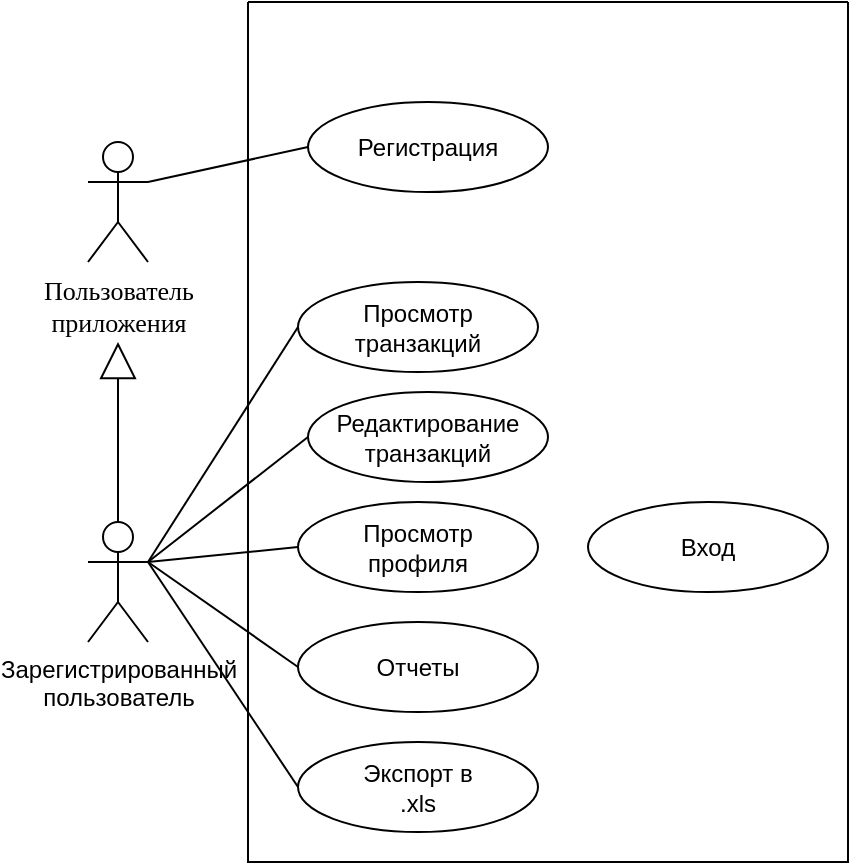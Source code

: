 <mxfile version="21.2.1" type="github">
  <diagram name="Страница 1" id="YThbuevqKSkSl-h7DCAL">
    <mxGraphModel dx="951" dy="568" grid="1" gridSize="10" guides="1" tooltips="1" connect="1" arrows="1" fold="1" page="1" pageScale="1" pageWidth="827" pageHeight="1169" math="0" shadow="0">
      <root>
        <mxCell id="0" />
        <mxCell id="1" parent="0" />
        <mxCell id="pkJhzEHzip6oLuLhZJ2v-1" value="&lt;font style=&quot;font-size: 13px;&quot; face=&quot;Times New Roman&quot;&gt;Пользователь &lt;br&gt;приложения&lt;/font&gt;" style="shape=umlActor;verticalLabelPosition=bottom;verticalAlign=top;html=1;outlineConnect=0;" vertex="1" parent="1">
          <mxGeometry x="150" y="110" width="30" height="60" as="geometry" />
        </mxCell>
        <mxCell id="pkJhzEHzip6oLuLhZJ2v-2" value="Зарегистрированный&lt;br&gt;пользователь" style="shape=umlActor;verticalLabelPosition=bottom;verticalAlign=top;html=1;outlineConnect=0;" vertex="1" parent="1">
          <mxGeometry x="150" y="300" width="30" height="60" as="geometry" />
        </mxCell>
        <mxCell id="pkJhzEHzip6oLuLhZJ2v-4" value="" style="endArrow=block;endSize=16;endFill=0;html=1;rounded=0;exitX=0.5;exitY=0;exitDx=0;exitDy=0;exitPerimeter=0;" edge="1" parent="1" source="pkJhzEHzip6oLuLhZJ2v-2">
          <mxGeometry y="20" width="160" relative="1" as="geometry">
            <mxPoint x="80" y="290" as="sourcePoint" />
            <mxPoint x="165" y="210" as="targetPoint" />
            <mxPoint as="offset" />
          </mxGeometry>
        </mxCell>
        <mxCell id="pkJhzEHzip6oLuLhZJ2v-5" value="" style="swimlane;startSize=0;" vertex="1" parent="1">
          <mxGeometry x="230" y="40" width="300" height="430" as="geometry" />
        </mxCell>
        <mxCell id="pkJhzEHzip6oLuLhZJ2v-7" value="Вход" style="ellipse;whiteSpace=wrap;html=1;" vertex="1" parent="pkJhzEHzip6oLuLhZJ2v-5">
          <mxGeometry x="170" y="250" width="120" height="45" as="geometry" />
        </mxCell>
        <mxCell id="pkJhzEHzip6oLuLhZJ2v-8" value="Просмотр транзакций" style="ellipse;whiteSpace=wrap;html=1;" vertex="1" parent="pkJhzEHzip6oLuLhZJ2v-5">
          <mxGeometry x="25" y="140" width="120" height="45" as="geometry" />
        </mxCell>
        <mxCell id="pkJhzEHzip6oLuLhZJ2v-9" value="Редактирование&lt;br&gt;транзакций" style="ellipse;whiteSpace=wrap;html=1;" vertex="1" parent="pkJhzEHzip6oLuLhZJ2v-5">
          <mxGeometry x="30" y="195" width="120" height="45" as="geometry" />
        </mxCell>
        <mxCell id="pkJhzEHzip6oLuLhZJ2v-10" value="Регистрация" style="ellipse;whiteSpace=wrap;html=1;" vertex="1" parent="pkJhzEHzip6oLuLhZJ2v-5">
          <mxGeometry x="30" y="50" width="120" height="45" as="geometry" />
        </mxCell>
        <mxCell id="pkJhzEHzip6oLuLhZJ2v-11" value="Просмотр&lt;br&gt;профиля" style="ellipse;whiteSpace=wrap;html=1;" vertex="1" parent="pkJhzEHzip6oLuLhZJ2v-5">
          <mxGeometry x="25" y="250" width="120" height="45" as="geometry" />
        </mxCell>
        <mxCell id="pkJhzEHzip6oLuLhZJ2v-13" value="Экспорт в&lt;br&gt;.xls" style="ellipse;whiteSpace=wrap;html=1;" vertex="1" parent="pkJhzEHzip6oLuLhZJ2v-5">
          <mxGeometry x="25" y="370" width="120" height="45" as="geometry" />
        </mxCell>
        <mxCell id="pkJhzEHzip6oLuLhZJ2v-12" value="Отчеты" style="ellipse;whiteSpace=wrap;html=1;" vertex="1" parent="pkJhzEHzip6oLuLhZJ2v-5">
          <mxGeometry x="25" y="310" width="120" height="45" as="geometry" />
        </mxCell>
        <mxCell id="pkJhzEHzip6oLuLhZJ2v-15" value="" style="endArrow=none;html=1;rounded=0;exitX=1;exitY=0.333;exitDx=0;exitDy=0;exitPerimeter=0;entryX=0;entryY=0.5;entryDx=0;entryDy=0;" edge="1" parent="1" source="pkJhzEHzip6oLuLhZJ2v-1" target="pkJhzEHzip6oLuLhZJ2v-10">
          <mxGeometry width="50" height="50" relative="1" as="geometry">
            <mxPoint x="340" y="320" as="sourcePoint" />
            <mxPoint x="390" y="270" as="targetPoint" />
          </mxGeometry>
        </mxCell>
        <mxCell id="pkJhzEHzip6oLuLhZJ2v-16" value="" style="endArrow=none;html=1;rounded=0;exitX=1;exitY=0.333;exitDx=0;exitDy=0;exitPerimeter=0;entryX=0;entryY=0.5;entryDx=0;entryDy=0;" edge="1" parent="1" source="pkJhzEHzip6oLuLhZJ2v-2" target="pkJhzEHzip6oLuLhZJ2v-8">
          <mxGeometry width="50" height="50" relative="1" as="geometry">
            <mxPoint x="340" y="320" as="sourcePoint" />
            <mxPoint x="390" y="270" as="targetPoint" />
          </mxGeometry>
        </mxCell>
        <mxCell id="pkJhzEHzip6oLuLhZJ2v-17" value="" style="endArrow=none;html=1;rounded=0;exitX=1;exitY=0.333;exitDx=0;exitDy=0;exitPerimeter=0;entryX=0;entryY=0.5;entryDx=0;entryDy=0;" edge="1" parent="1" source="pkJhzEHzip6oLuLhZJ2v-2" target="pkJhzEHzip6oLuLhZJ2v-9">
          <mxGeometry width="50" height="50" relative="1" as="geometry">
            <mxPoint x="340" y="320" as="sourcePoint" />
            <mxPoint x="390" y="270" as="targetPoint" />
          </mxGeometry>
        </mxCell>
        <mxCell id="pkJhzEHzip6oLuLhZJ2v-18" value="" style="endArrow=none;html=1;rounded=0;exitX=1;exitY=0.333;exitDx=0;exitDy=0;exitPerimeter=0;entryX=0;entryY=0.5;entryDx=0;entryDy=0;" edge="1" parent="1" source="pkJhzEHzip6oLuLhZJ2v-2" target="pkJhzEHzip6oLuLhZJ2v-11">
          <mxGeometry width="50" height="50" relative="1" as="geometry">
            <mxPoint x="340" y="320" as="sourcePoint" />
            <mxPoint x="390" y="270" as="targetPoint" />
          </mxGeometry>
        </mxCell>
        <mxCell id="pkJhzEHzip6oLuLhZJ2v-19" value="" style="endArrow=none;html=1;rounded=0;exitX=1;exitY=0.333;exitDx=0;exitDy=0;exitPerimeter=0;entryX=0;entryY=0.5;entryDx=0;entryDy=0;" edge="1" parent="1" source="pkJhzEHzip6oLuLhZJ2v-2" target="pkJhzEHzip6oLuLhZJ2v-12">
          <mxGeometry width="50" height="50" relative="1" as="geometry">
            <mxPoint x="340" y="320" as="sourcePoint" />
            <mxPoint x="390" y="270" as="targetPoint" />
          </mxGeometry>
        </mxCell>
        <mxCell id="pkJhzEHzip6oLuLhZJ2v-20" value="" style="endArrow=none;html=1;rounded=0;entryX=0;entryY=0.5;entryDx=0;entryDy=0;" edge="1" parent="1" target="pkJhzEHzip6oLuLhZJ2v-13">
          <mxGeometry width="50" height="50" relative="1" as="geometry">
            <mxPoint x="180" y="320" as="sourcePoint" />
            <mxPoint x="390" y="270" as="targetPoint" />
          </mxGeometry>
        </mxCell>
      </root>
    </mxGraphModel>
  </diagram>
</mxfile>
